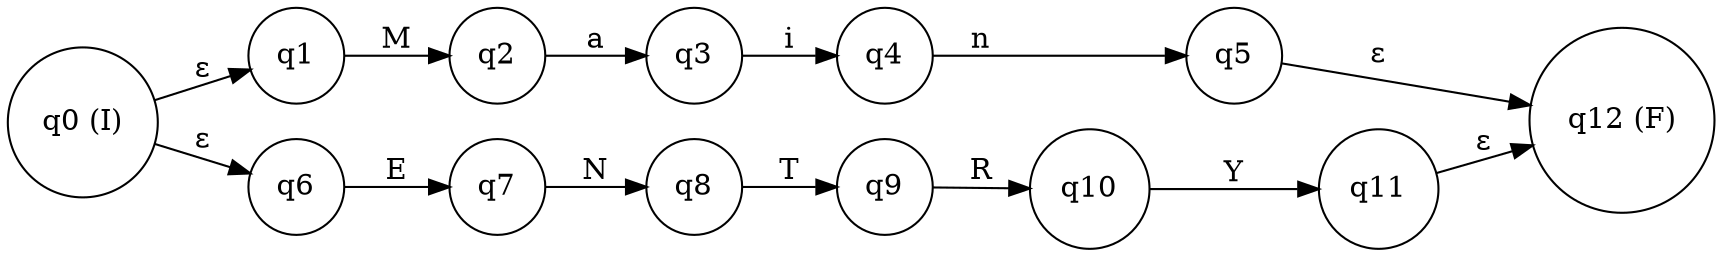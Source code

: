digraph finite_state_machine {
rankdir=LR;
node [shape = circle];
q0 [label="q0 (I)"];
q1 [label="q1"];
q2 [label="q2"];
q3 [label="q3"];
q4 [label="q4"];
q5 [label="q5"];
q6 [label="q6"];
q7 [label="q7"];
q8 [label="q8"];
q9 [label="q9"];
q10 [label="q10"];
q11 [label="q11"];
q12 [label="q12 (F)"];
q0 -> q1 [label="ε"];
q1 -> q2 [label="M"];
q2 -> q3 [label="a"];
q3 -> q4 [label="i"];
q4 -> q5 [label="n"];
q0 -> q6 [label="ε"];
q6 -> q7 [label="E"];
q7 -> q8 [label="N"];
q8 -> q9 [label="T"];
q9 -> q10 [label="R"];
q10 -> q11 [label="Y"];
q5 -> q12 [label="ε"];
q11 -> q12 [label="ε"];
}
